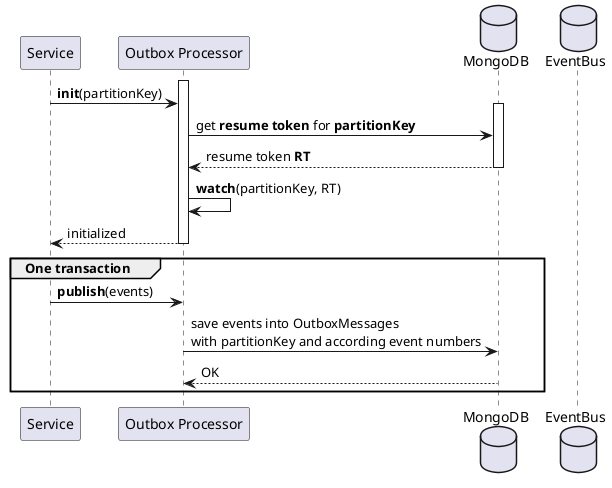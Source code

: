 @startuml "Flow"

participant Service as svc
participant outbox as "Outbox Processor"
database MongoDB as db
database EventBus as event

activate outbox
svc->outbox: **init**(partitionKey)
activate db
outbox->db: get **resume token** for **partitionKey**
db-->outbox: resume token **RT**
deactivate db
outbox->outbox: **watch**(partitionKey, RT)
outbox-->svc: initialized
deactivate outbox

group One transaction
  svc->outbox: **publish**(events)
  outbox->db: save events into OutboxMessages\nwith partitionKey and according event numbers
  db-->outbox: OK
end

@enduml